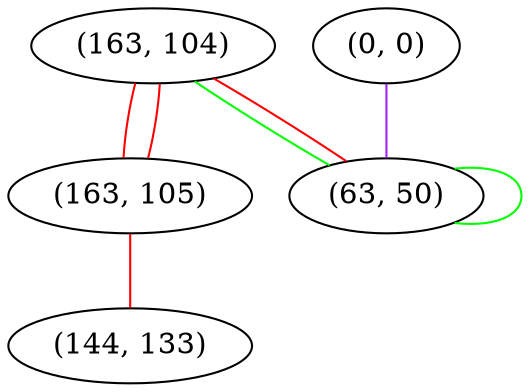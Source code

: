 graph "" {
"(163, 104)";
"(0, 0)";
"(163, 105)";
"(144, 133)";
"(63, 50)";
"(163, 104)" -- "(163, 105)"  [color=red, key=0, weight=1];
"(163, 104)" -- "(163, 105)"  [color=red, key=1, weight=1];
"(163, 104)" -- "(63, 50)"  [color=green, key=0, weight=2];
"(163, 104)" -- "(63, 50)"  [color=red, key=1, weight=1];
"(0, 0)" -- "(63, 50)"  [color=purple, key=0, weight=4];
"(163, 105)" -- "(144, 133)"  [color=red, key=0, weight=1];
"(63, 50)" -- "(63, 50)"  [color=green, key=0, weight=2];
}

